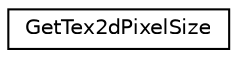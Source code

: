 digraph "Graphical Class Hierarchy"
{
  edge [fontname="Helvetica",fontsize="10",labelfontname="Helvetica",labelfontsize="10"];
  node [fontname="Helvetica",fontsize="10",shape=record];
  rankdir="LR";
  Node1 [label="GetTex2dPixelSize",height=0.2,width=0.4,color="black", fillcolor="white", style="filled",URL="$class_get_tex2d_pixel_size.html"];
}
